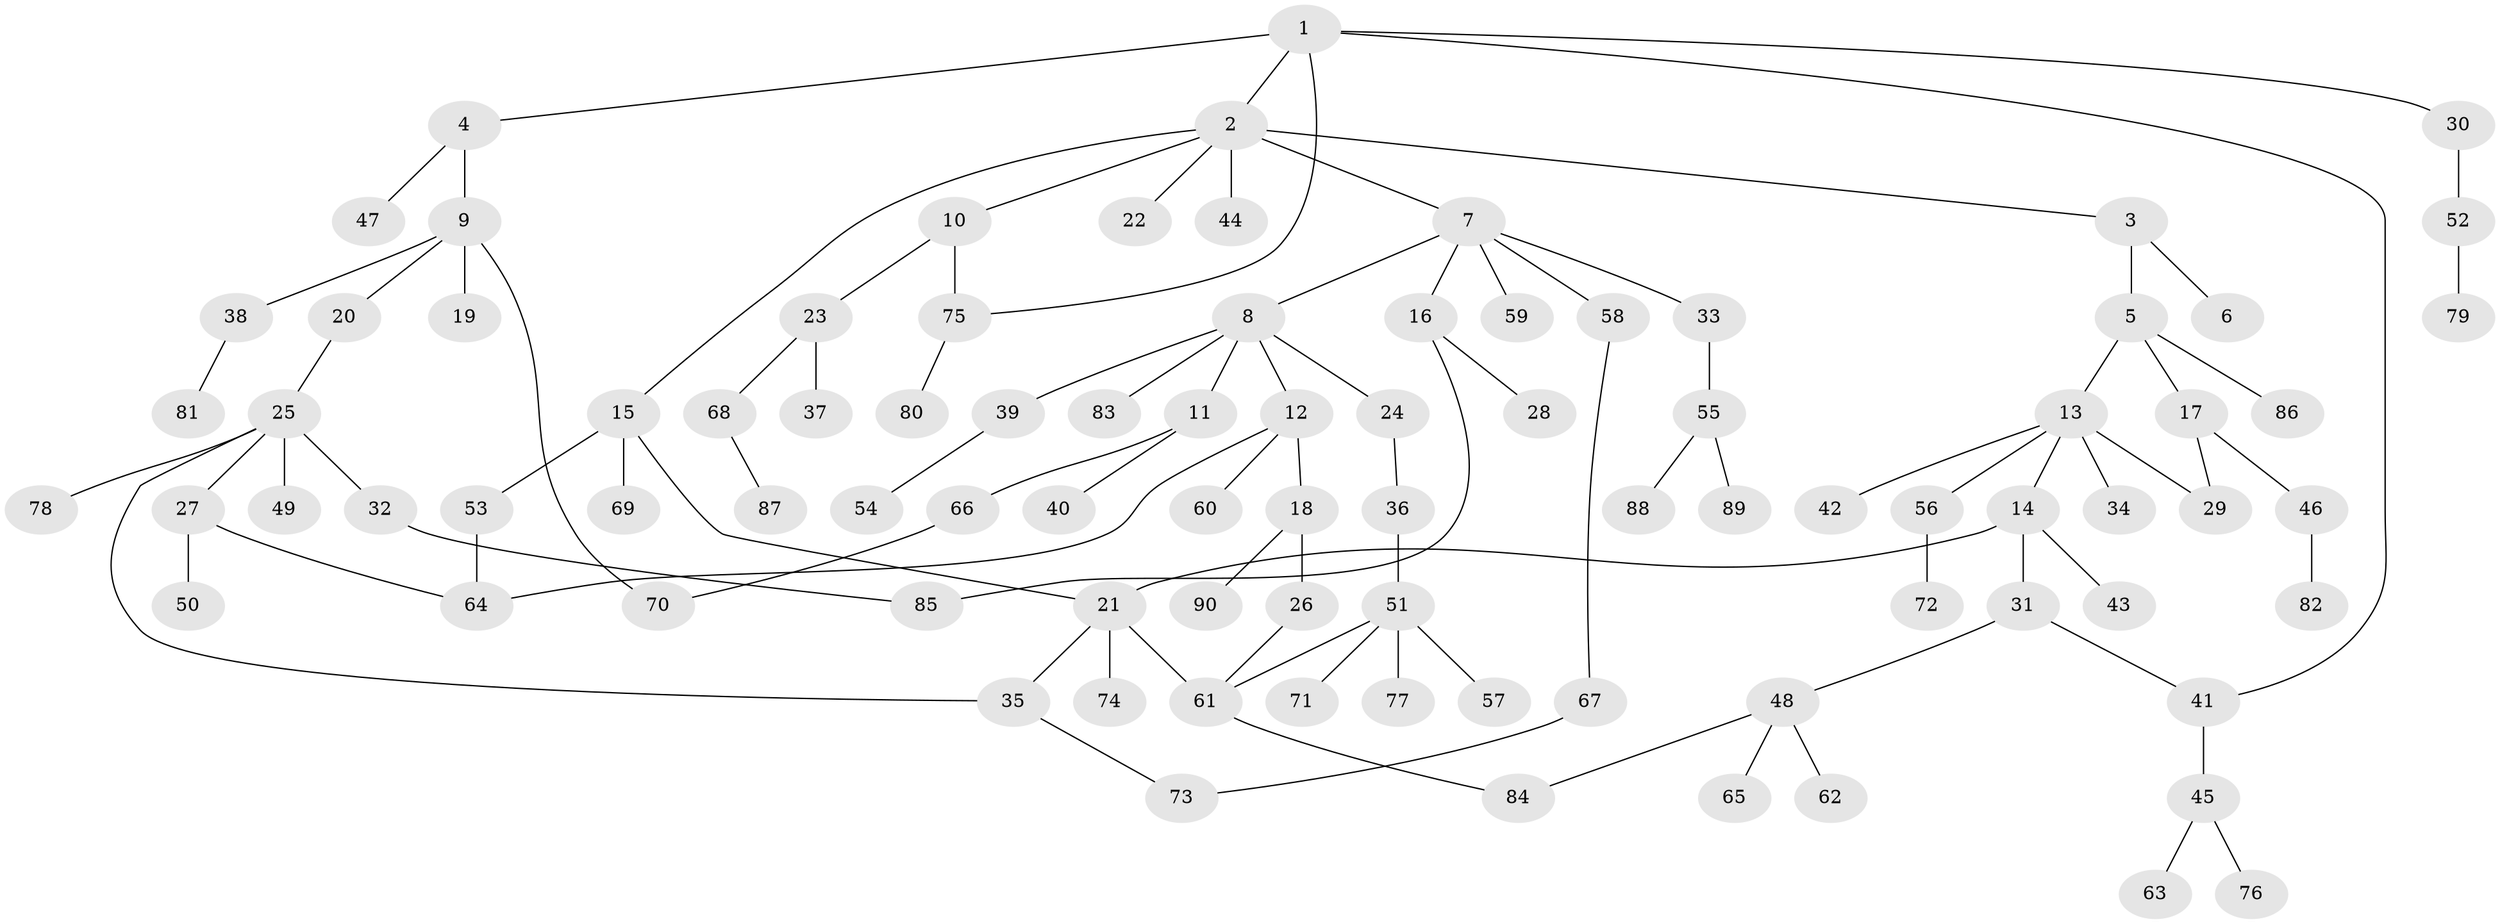 // coarse degree distribution, {5: 0.05555555555555555, 4: 0.08333333333333333, 1: 0.7222222222222222, 2: 0.027777777777777776, 8: 0.027777777777777776, 10: 0.027777777777777776, 6: 0.05555555555555555}
// Generated by graph-tools (version 1.1) at 2025/45/03/04/25 21:45:36]
// undirected, 90 vertices, 102 edges
graph export_dot {
graph [start="1"]
  node [color=gray90,style=filled];
  1;
  2;
  3;
  4;
  5;
  6;
  7;
  8;
  9;
  10;
  11;
  12;
  13;
  14;
  15;
  16;
  17;
  18;
  19;
  20;
  21;
  22;
  23;
  24;
  25;
  26;
  27;
  28;
  29;
  30;
  31;
  32;
  33;
  34;
  35;
  36;
  37;
  38;
  39;
  40;
  41;
  42;
  43;
  44;
  45;
  46;
  47;
  48;
  49;
  50;
  51;
  52;
  53;
  54;
  55;
  56;
  57;
  58;
  59;
  60;
  61;
  62;
  63;
  64;
  65;
  66;
  67;
  68;
  69;
  70;
  71;
  72;
  73;
  74;
  75;
  76;
  77;
  78;
  79;
  80;
  81;
  82;
  83;
  84;
  85;
  86;
  87;
  88;
  89;
  90;
  1 -- 2;
  1 -- 4;
  1 -- 30;
  1 -- 75;
  1 -- 41;
  2 -- 3;
  2 -- 7;
  2 -- 10;
  2 -- 15;
  2 -- 22;
  2 -- 44;
  3 -- 5;
  3 -- 6;
  4 -- 9;
  4 -- 47;
  5 -- 13;
  5 -- 17;
  5 -- 86;
  7 -- 8;
  7 -- 16;
  7 -- 33;
  7 -- 58;
  7 -- 59;
  8 -- 11;
  8 -- 12;
  8 -- 24;
  8 -- 39;
  8 -- 83;
  9 -- 19;
  9 -- 20;
  9 -- 38;
  9 -- 70;
  10 -- 23;
  10 -- 75;
  11 -- 40;
  11 -- 66;
  12 -- 18;
  12 -- 60;
  12 -- 64;
  13 -- 14;
  13 -- 34;
  13 -- 42;
  13 -- 56;
  13 -- 29;
  14 -- 21;
  14 -- 31;
  14 -- 43;
  15 -- 53;
  15 -- 69;
  15 -- 21;
  16 -- 28;
  16 -- 85;
  17 -- 29;
  17 -- 46;
  18 -- 26;
  18 -- 90;
  20 -- 25;
  21 -- 61;
  21 -- 74;
  21 -- 35;
  23 -- 37;
  23 -- 68;
  24 -- 36;
  25 -- 27;
  25 -- 32;
  25 -- 35;
  25 -- 49;
  25 -- 78;
  26 -- 61;
  27 -- 50;
  27 -- 64;
  30 -- 52;
  31 -- 41;
  31 -- 48;
  32 -- 85;
  33 -- 55;
  35 -- 73;
  36 -- 51;
  38 -- 81;
  39 -- 54;
  41 -- 45;
  45 -- 63;
  45 -- 76;
  46 -- 82;
  48 -- 62;
  48 -- 65;
  48 -- 84;
  51 -- 57;
  51 -- 71;
  51 -- 77;
  51 -- 61;
  52 -- 79;
  53 -- 64;
  55 -- 88;
  55 -- 89;
  56 -- 72;
  58 -- 67;
  61 -- 84;
  66 -- 70;
  67 -- 73;
  68 -- 87;
  75 -- 80;
}
